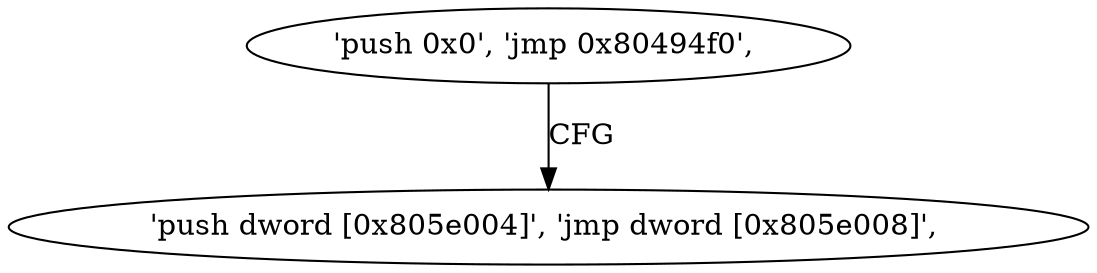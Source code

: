 digraph "func" {
"134518022" [label = "'push 0x0', 'jmp 0x80494f0', " ]
"134518000" [label = "'push dword [0x805e004]', 'jmp dword [0x805e008]', " ]
"134518022" -> "134518000" [ label = "CFG" ]
}
